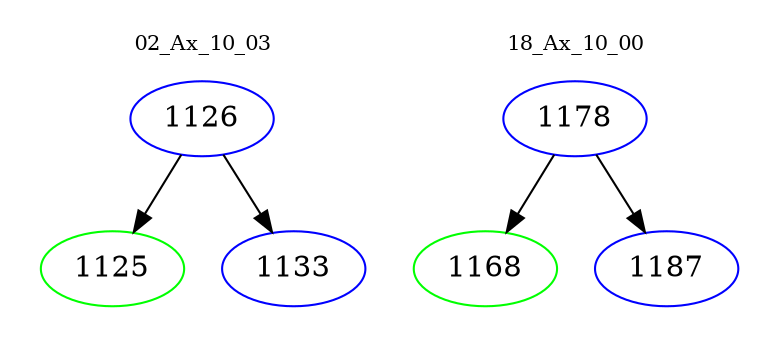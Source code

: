 digraph{
subgraph cluster_0 {
color = white
label = "02_Ax_10_03";
fontsize=10;
T0_1126 [label="1126", color="blue"]
T0_1126 -> T0_1125 [color="black"]
T0_1125 [label="1125", color="green"]
T0_1126 -> T0_1133 [color="black"]
T0_1133 [label="1133", color="blue"]
}
subgraph cluster_1 {
color = white
label = "18_Ax_10_00";
fontsize=10;
T1_1178 [label="1178", color="blue"]
T1_1178 -> T1_1168 [color="black"]
T1_1168 [label="1168", color="green"]
T1_1178 -> T1_1187 [color="black"]
T1_1187 [label="1187", color="blue"]
}
}
